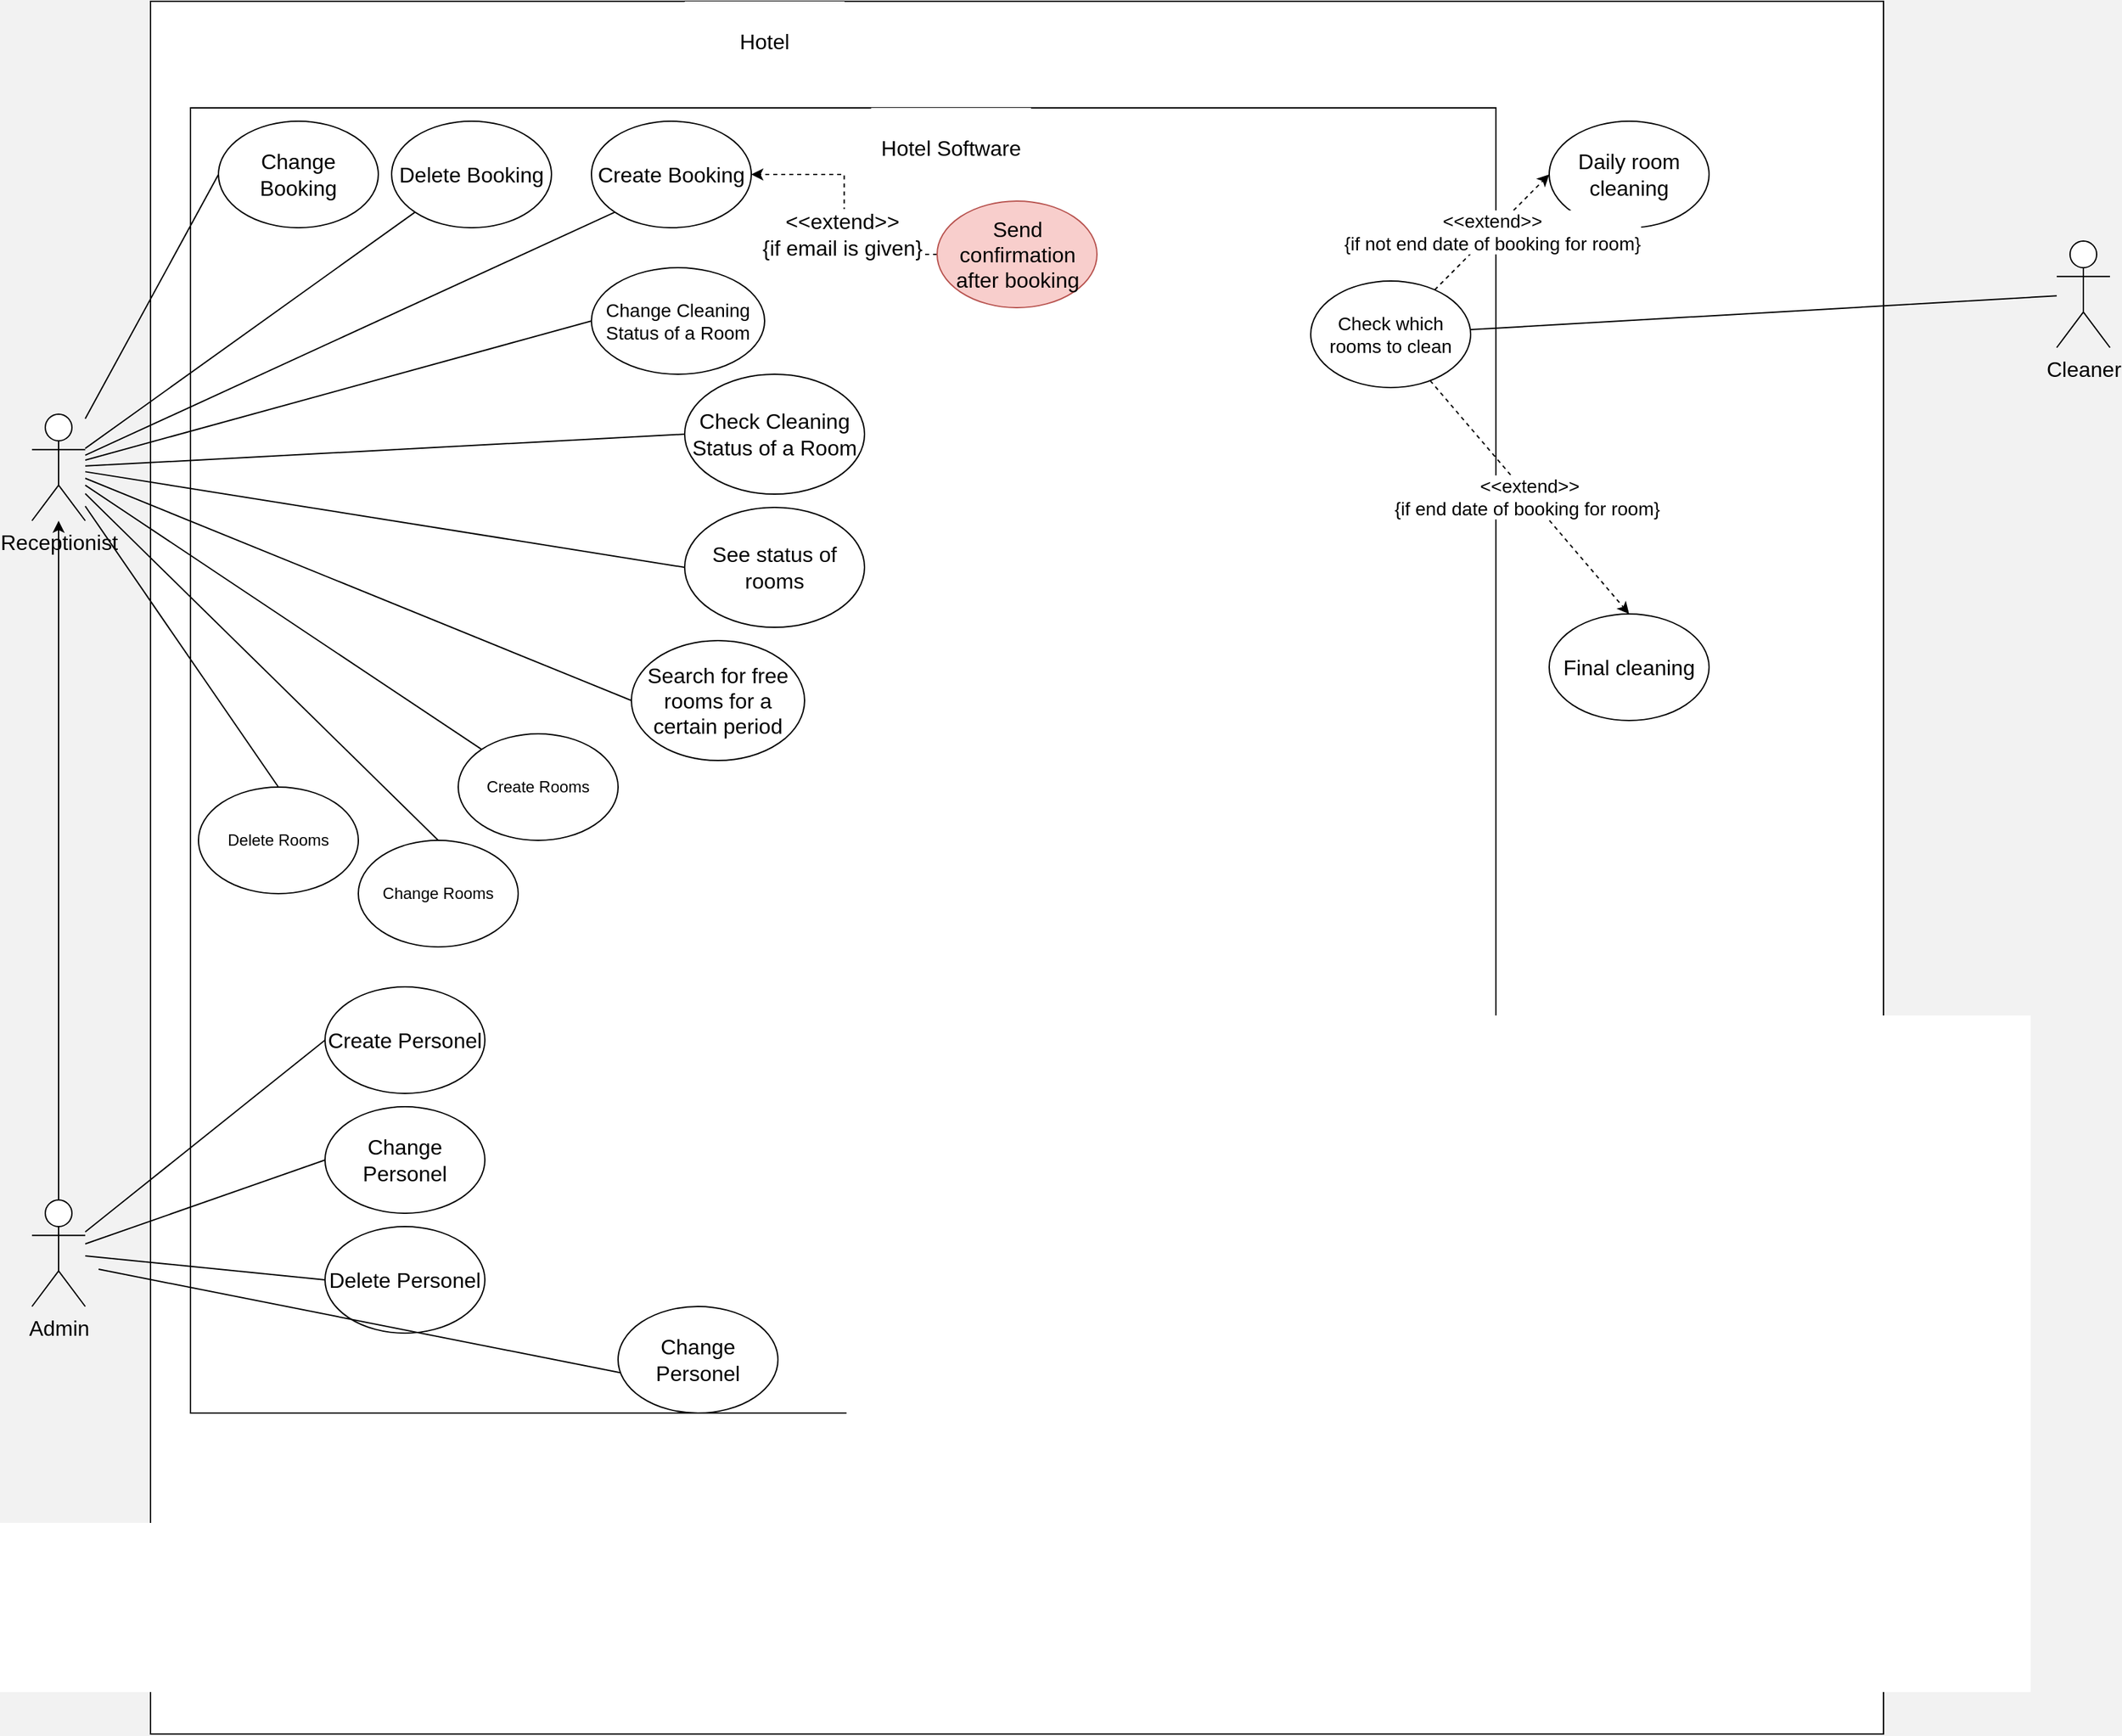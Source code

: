 <mxfile version="21.2.6" type="github">
  <diagram name="Page-1" id="0783ab3e-0a74-02c8-0abd-f7b4e66b4bec">
    <mxGraphModel dx="1908" dy="1078" grid="1" gridSize="10" guides="1" tooltips="1" connect="1" arrows="1" fold="1" page="1" pageScale="1" pageWidth="850" pageHeight="1100" background="#F2F2F2" math="0" shadow="0">
      <root>
        <mxCell id="0" />
        <mxCell id="1" parent="0" />
        <mxCell id="9qOzzbonZiy3tQvVrjJE-31" value="" style="whiteSpace=wrap;html=1;aspect=fixed;fontSize=16;" parent="1" vertex="1">
          <mxGeometry x="149" y="20" width="1301" height="1301" as="geometry" />
        </mxCell>
        <mxCell id="9qOzzbonZiy3tQvVrjJE-1" value="" style="whiteSpace=wrap;html=1;aspect=fixed;align=center;flipV=1;flipH=1;" parent="1" vertex="1">
          <mxGeometry x="179" y="100" width="980" height="980" as="geometry" />
        </mxCell>
        <mxCell id="9qOzzbonZiy3tQvVrjJE-2" value="&lt;font style=&quot;font-size: 16px&quot;&gt;Hotel Software&lt;/font&gt;" style="rounded=0;whiteSpace=wrap;html=1;fillColor=default;strokeColor=none;" parent="1" vertex="1">
          <mxGeometry x="690" y="100" width="120" height="60" as="geometry" />
        </mxCell>
        <mxCell id="9qOzzbonZiy3tQvVrjJE-11" value="" style="edgeStyle=orthogonalEdgeStyle;rounded=0;orthogonalLoop=1;jettySize=auto;html=1;fontSize=16;" parent="1" source="9qOzzbonZiy3tQvVrjJE-3" target="9qOzzbonZiy3tQvVrjJE-10" edge="1">
          <mxGeometry relative="1" as="geometry" />
        </mxCell>
        <mxCell id="U_DoTE55FPtf1I-XfE2f-1" style="rounded=0;orthogonalLoop=1;jettySize=auto;html=1;entryX=0;entryY=0.5;entryDx=0;entryDy=0;endArrow=none;endFill=0;" parent="1" source="9qOzzbonZiy3tQvVrjJE-3" target="9qOzzbonZiy3tQvVrjJE-22" edge="1">
          <mxGeometry relative="1" as="geometry" />
        </mxCell>
        <mxCell id="U_DoTE55FPtf1I-XfE2f-6" style="edgeStyle=none;rounded=0;orthogonalLoop=1;jettySize=auto;html=1;entryX=0;entryY=0.5;entryDx=0;entryDy=0;fontSize=14;endArrow=none;endFill=0;" parent="1" source="9qOzzbonZiy3tQvVrjJE-3" target="9qOzzbonZiy3tQvVrjJE-23" edge="1">
          <mxGeometry relative="1" as="geometry" />
        </mxCell>
        <mxCell id="U_DoTE55FPtf1I-XfE2f-7" style="edgeStyle=none;rounded=0;orthogonalLoop=1;jettySize=auto;html=1;entryX=0;entryY=0.5;entryDx=0;entryDy=0;fontSize=14;endArrow=none;endFill=0;" parent="1" source="9qOzzbonZiy3tQvVrjJE-3" target="9qOzzbonZiy3tQvVrjJE-24" edge="1">
          <mxGeometry relative="1" as="geometry" />
        </mxCell>
        <mxCell id="9qOzzbonZiy3tQvVrjJE-3" value="Admin" style="shape=umlActor;verticalLabelPosition=bottom;verticalAlign=top;html=1;outlineConnect=0;fontSize=16;" parent="1" vertex="1">
          <mxGeometry x="60" y="920" width="40" height="80" as="geometry" />
        </mxCell>
        <mxCell id="9qOzzbonZiy3tQvVrjJE-46" style="edgeStyle=none;rounded=0;orthogonalLoop=1;jettySize=auto;html=1;entryX=0;entryY=0.5;entryDx=0;entryDy=0;fontSize=16;endArrow=none;endFill=0;" parent="1" source="9qOzzbonZiy3tQvVrjJE-10" target="9qOzzbonZiy3tQvVrjJE-17" edge="1">
          <mxGeometry relative="1" as="geometry" />
        </mxCell>
        <mxCell id="9qOzzbonZiy3tQvVrjJE-47" style="edgeStyle=none;rounded=0;orthogonalLoop=1;jettySize=auto;html=1;entryX=0;entryY=1;entryDx=0;entryDy=0;fontSize=16;endArrow=none;endFill=0;" parent="1" source="9qOzzbonZiy3tQvVrjJE-10" target="9qOzzbonZiy3tQvVrjJE-16" edge="1">
          <mxGeometry relative="1" as="geometry" />
        </mxCell>
        <mxCell id="9qOzzbonZiy3tQvVrjJE-48" style="edgeStyle=none;rounded=0;orthogonalLoop=1;jettySize=auto;html=1;entryX=0;entryY=1;entryDx=0;entryDy=0;fontSize=16;endArrow=none;endFill=0;" parent="1" source="9qOzzbonZiy3tQvVrjJE-10" target="9qOzzbonZiy3tQvVrjJE-18" edge="1">
          <mxGeometry relative="1" as="geometry" />
        </mxCell>
        <mxCell id="9qOzzbonZiy3tQvVrjJE-49" style="edgeStyle=none;rounded=0;orthogonalLoop=1;jettySize=auto;html=1;entryX=0;entryY=0.5;entryDx=0;entryDy=0;fontSize=16;endArrow=none;endFill=0;" parent="1" source="9qOzzbonZiy3tQvVrjJE-10" target="9qOzzbonZiy3tQvVrjJE-20" edge="1">
          <mxGeometry relative="1" as="geometry" />
        </mxCell>
        <mxCell id="9qOzzbonZiy3tQvVrjJE-50" style="edgeStyle=none;rounded=0;orthogonalLoop=1;jettySize=auto;html=1;entryX=0;entryY=0.5;entryDx=0;entryDy=0;fontSize=16;endArrow=none;endFill=0;" parent="1" source="9qOzzbonZiy3tQvVrjJE-10" target="9qOzzbonZiy3tQvVrjJE-25" edge="1">
          <mxGeometry relative="1" as="geometry" />
        </mxCell>
        <mxCell id="9qOzzbonZiy3tQvVrjJE-52" style="edgeStyle=none;rounded=0;orthogonalLoop=1;jettySize=auto;html=1;entryX=0;entryY=0.5;entryDx=0;entryDy=0;fontSize=16;endArrow=none;endFill=0;" parent="1" source="9qOzzbonZiy3tQvVrjJE-10" target="9qOzzbonZiy3tQvVrjJE-51" edge="1">
          <mxGeometry relative="1" as="geometry" />
        </mxCell>
        <mxCell id="U_DoTE55FPtf1I-XfE2f-5" style="rounded=0;orthogonalLoop=1;jettySize=auto;html=1;entryX=0;entryY=0.5;entryDx=0;entryDy=0;endArrow=none;endFill=0;" parent="1" source="9qOzzbonZiy3tQvVrjJE-10" target="U_DoTE55FPtf1I-XfE2f-4" edge="1">
          <mxGeometry relative="1" as="geometry" />
        </mxCell>
        <mxCell id="dQkOIynp0WLWfCFaBARM-6" style="rounded=0;orthogonalLoop=1;jettySize=auto;html=1;entryX=0.5;entryY=0;entryDx=0;entryDy=0;endArrow=none;endFill=0;" parent="1" source="9qOzzbonZiy3tQvVrjJE-10" target="dQkOIynp0WLWfCFaBARM-5" edge="1">
          <mxGeometry relative="1" as="geometry" />
        </mxCell>
        <mxCell id="dQkOIynp0WLWfCFaBARM-7" style="rounded=0;orthogonalLoop=1;jettySize=auto;html=1;entryX=0;entryY=0;entryDx=0;entryDy=0;endArrow=none;endFill=0;" parent="1" source="9qOzzbonZiy3tQvVrjJE-10" target="dQkOIynp0WLWfCFaBARM-4" edge="1">
          <mxGeometry relative="1" as="geometry" />
        </mxCell>
        <mxCell id="dQkOIynp0WLWfCFaBARM-8" style="rounded=0;orthogonalLoop=1;jettySize=auto;html=1;endArrow=none;endFill=0;entryX=0.5;entryY=0;entryDx=0;entryDy=0;" parent="1" source="9qOzzbonZiy3tQvVrjJE-10" target="dQkOIynp0WLWfCFaBARM-3" edge="1">
          <mxGeometry relative="1" as="geometry" />
        </mxCell>
        <mxCell id="9qOzzbonZiy3tQvVrjJE-10" value="Receptionist" style="shape=umlActor;verticalLabelPosition=bottom;verticalAlign=top;html=1;outlineConnect=0;fontSize=16;" parent="1" vertex="1">
          <mxGeometry x="60" y="330" width="40" height="80" as="geometry" />
        </mxCell>
        <mxCell id="9qOzzbonZiy3tQvVrjJE-16" value="Create Booking" style="ellipse;whiteSpace=wrap;html=1;fontSize=16;" parent="1" vertex="1">
          <mxGeometry x="480" y="110" width="120" height="80" as="geometry" />
        </mxCell>
        <mxCell id="9qOzzbonZiy3tQvVrjJE-17" value="Change Booking" style="ellipse;whiteSpace=wrap;html=1;fontSize=16;" parent="1" vertex="1">
          <mxGeometry x="200" y="110" width="120" height="80" as="geometry" />
        </mxCell>
        <mxCell id="9qOzzbonZiy3tQvVrjJE-18" value="Delete Booking" style="ellipse;whiteSpace=wrap;html=1;fontSize=16;" parent="1" vertex="1">
          <mxGeometry x="330" y="110" width="120" height="80" as="geometry" />
        </mxCell>
        <mxCell id="9qOzzbonZiy3tQvVrjJE-20" value="Check Cleaning Status of a Room" style="ellipse;whiteSpace=wrap;html=1;fontSize=16;" parent="1" vertex="1">
          <mxGeometry x="550" y="300" width="135" height="90" as="geometry" />
        </mxCell>
        <mxCell id="9qOzzbonZiy3tQvVrjJE-22" value="Create Personel" style="ellipse;whiteSpace=wrap;html=1;fontSize=16;" parent="1" vertex="1">
          <mxGeometry x="280" y="760" width="120" height="80" as="geometry" />
        </mxCell>
        <mxCell id="9qOzzbonZiy3tQvVrjJE-23" value="Change Personel" style="ellipse;whiteSpace=wrap;html=1;fontSize=16;" parent="1" vertex="1">
          <mxGeometry x="280" y="850" width="120" height="80" as="geometry" />
        </mxCell>
        <mxCell id="9qOzzbonZiy3tQvVrjJE-24" value="Delete Personel" style="ellipse;whiteSpace=wrap;html=1;fontSize=16;" parent="1" vertex="1">
          <mxGeometry x="280" y="940" width="120" height="80" as="geometry" />
        </mxCell>
        <mxCell id="9qOzzbonZiy3tQvVrjJE-25" value="Search for free rooms for a certain period" style="ellipse;whiteSpace=wrap;html=1;fontSize=16;" parent="1" vertex="1">
          <mxGeometry x="510" y="500" width="130" height="90" as="geometry" />
        </mxCell>
        <mxCell id="9qOzzbonZiy3tQvVrjJE-30" value="Daily room cleaning" style="ellipse;whiteSpace=wrap;html=1;fontSize=16;" parent="1" vertex="1">
          <mxGeometry x="1199" y="110" width="120" height="80" as="geometry" />
        </mxCell>
        <mxCell id="9qOzzbonZiy3tQvVrjJE-33" value="Hotel" style="rounded=0;whiteSpace=wrap;html=1;fontSize=16;strokeColor=none;" parent="1" vertex="1">
          <mxGeometry x="550" y="20" width="120" height="60" as="geometry" />
        </mxCell>
        <mxCell id="U_DoTE55FPtf1I-XfE2f-10" style="edgeStyle=none;rounded=0;orthogonalLoop=1;jettySize=auto;html=1;fontSize=14;endArrow=none;endFill=0;" parent="1" source="9qOzzbonZiy3tQvVrjJE-34" target="U_DoTE55FPtf1I-XfE2f-8" edge="1">
          <mxGeometry relative="1" as="geometry" />
        </mxCell>
        <mxCell id="9qOzzbonZiy3tQvVrjJE-34" value="Cleaner" style="shape=umlActor;verticalLabelPosition=bottom;verticalAlign=top;html=1;outlineConnect=0;fontSize=16;" parent="1" vertex="1">
          <mxGeometry x="1580" y="200" width="40" height="80" as="geometry" />
        </mxCell>
        <mxCell id="9qOzzbonZiy3tQvVrjJE-36" value="Final cleaning" style="ellipse;whiteSpace=wrap;html=1;fontSize=16;" parent="1" vertex="1">
          <mxGeometry x="1199" y="480" width="120" height="80" as="geometry" />
        </mxCell>
        <mxCell id="9qOzzbonZiy3tQvVrjJE-39" style="edgeStyle=orthogonalEdgeStyle;rounded=0;orthogonalLoop=1;jettySize=auto;html=1;entryX=1;entryY=0.5;entryDx=0;entryDy=0;fontSize=16;dashed=1;" parent="1" source="9qOzzbonZiy3tQvVrjJE-37" target="9qOzzbonZiy3tQvVrjJE-16" edge="1">
          <mxGeometry relative="1" as="geometry" />
        </mxCell>
        <mxCell id="9qOzzbonZiy3tQvVrjJE-40" value="&amp;lt;&amp;lt;extend&amp;gt;&amp;gt;&lt;br&gt;{if email is given}" style="edgeLabel;html=1;align=center;verticalAlign=middle;resizable=0;points=[];fontSize=16;" parent="9qOzzbonZiy3tQvVrjJE-39" vertex="1" connectable="0">
          <mxGeometry x="-0.148" y="2" relative="1" as="geometry">
            <mxPoint as="offset" />
          </mxGeometry>
        </mxCell>
        <mxCell id="9qOzzbonZiy3tQvVrjJE-37" value="Send confirmation after booking" style="ellipse;whiteSpace=wrap;html=1;fontSize=16;color=pink;fillColor=#f8cecc;strokeColor=#b85450;" parent="1" vertex="1">
          <mxGeometry x="739.5" y="170" width="120" height="80" as="geometry" />
        </mxCell>
        <mxCell id="9qOzzbonZiy3tQvVrjJE-51" value="See status of rooms" style="ellipse;whiteSpace=wrap;html=1;fontSize=16;" parent="1" vertex="1">
          <mxGeometry x="550" y="400" width="135" height="90" as="geometry" />
        </mxCell>
        <mxCell id="U_DoTE55FPtf1I-XfE2f-4" value="&lt;font style=&quot;font-size: 14px&quot;&gt;Change Cleaning Status of a Room&lt;/font&gt;" style="ellipse;whiteSpace=wrap;html=1;" parent="1" vertex="1">
          <mxGeometry x="480" y="220" width="130" height="80" as="geometry" />
        </mxCell>
        <mxCell id="U_DoTE55FPtf1I-XfE2f-11" value="&amp;lt;&amp;lt;extend&amp;gt;&amp;gt;&lt;br&gt;{if end date of booking for room}&amp;nbsp;" style="rounded=0;orthogonalLoop=1;jettySize=auto;html=1;entryX=0.5;entryY=0;entryDx=0;entryDy=0;fontSize=14;endArrow=classic;endFill=1;dashed=1;" parent="1" source="U_DoTE55FPtf1I-XfE2f-8" target="9qOzzbonZiy3tQvVrjJE-36" edge="1">
          <mxGeometry relative="1" as="geometry" />
        </mxCell>
        <mxCell id="U_DoTE55FPtf1I-XfE2f-12" value="&amp;lt;&amp;lt;extend&amp;gt;&amp;gt;&lt;br&gt;{if not end date of booking for room}" style="edgeStyle=none;rounded=0;orthogonalLoop=1;jettySize=auto;html=1;entryX=0;entryY=0.5;entryDx=0;entryDy=0;dashed=1;fontSize=14;endArrow=classic;endFill=1;" parent="1" source="U_DoTE55FPtf1I-XfE2f-8" target="9qOzzbonZiy3tQvVrjJE-30" edge="1">
          <mxGeometry relative="1" as="geometry" />
        </mxCell>
        <mxCell id="U_DoTE55FPtf1I-XfE2f-8" value="Check which rooms to clean" style="ellipse;whiteSpace=wrap;html=1;fontSize=14;" parent="1" vertex="1">
          <mxGeometry x="1020" y="230" width="120" height="80" as="geometry" />
        </mxCell>
        <mxCell id="dQkOIynp0WLWfCFaBARM-3" value="Change Rooms" style="ellipse;whiteSpace=wrap;html=1;" parent="1" vertex="1">
          <mxGeometry x="305" y="650" width="120" height="80" as="geometry" />
        </mxCell>
        <mxCell id="dQkOIynp0WLWfCFaBARM-4" value="Create Rooms" style="ellipse;whiteSpace=wrap;html=1;" parent="1" vertex="1">
          <mxGeometry x="380" y="570" width="120" height="80" as="geometry" />
        </mxCell>
        <mxCell id="dQkOIynp0WLWfCFaBARM-5" value="Delete Rooms" style="ellipse;whiteSpace=wrap;html=1;" parent="1" vertex="1">
          <mxGeometry x="185" y="610" width="120" height="80" as="geometry" />
        </mxCell>
        <mxCell id="qBc4nqwivjShja9lWvgW-3" style="edgeStyle=none;rounded=0;orthogonalLoop=1;jettySize=auto;html=1;entryX=0.666;entryY=0.03;entryDx=0;entryDy=0;fontSize=14;endArrow=none;endFill=0;entryPerimeter=0;" edge="1" parent="1" target="9qOzzbonZiy3tQvVrjJE-1">
          <mxGeometry relative="1" as="geometry">
            <mxPoint x="110" y="972" as="sourcePoint" />
            <mxPoint x="290" y="990" as="targetPoint" />
          </mxGeometry>
        </mxCell>
        <mxCell id="qBc4nqwivjShja9lWvgW-4" value="Change Personel" style="ellipse;whiteSpace=wrap;html=1;fontSize=16;" vertex="1" parent="1">
          <mxGeometry x="500" y="1000" width="120" height="80" as="geometry" />
        </mxCell>
      </root>
    </mxGraphModel>
  </diagram>
</mxfile>
